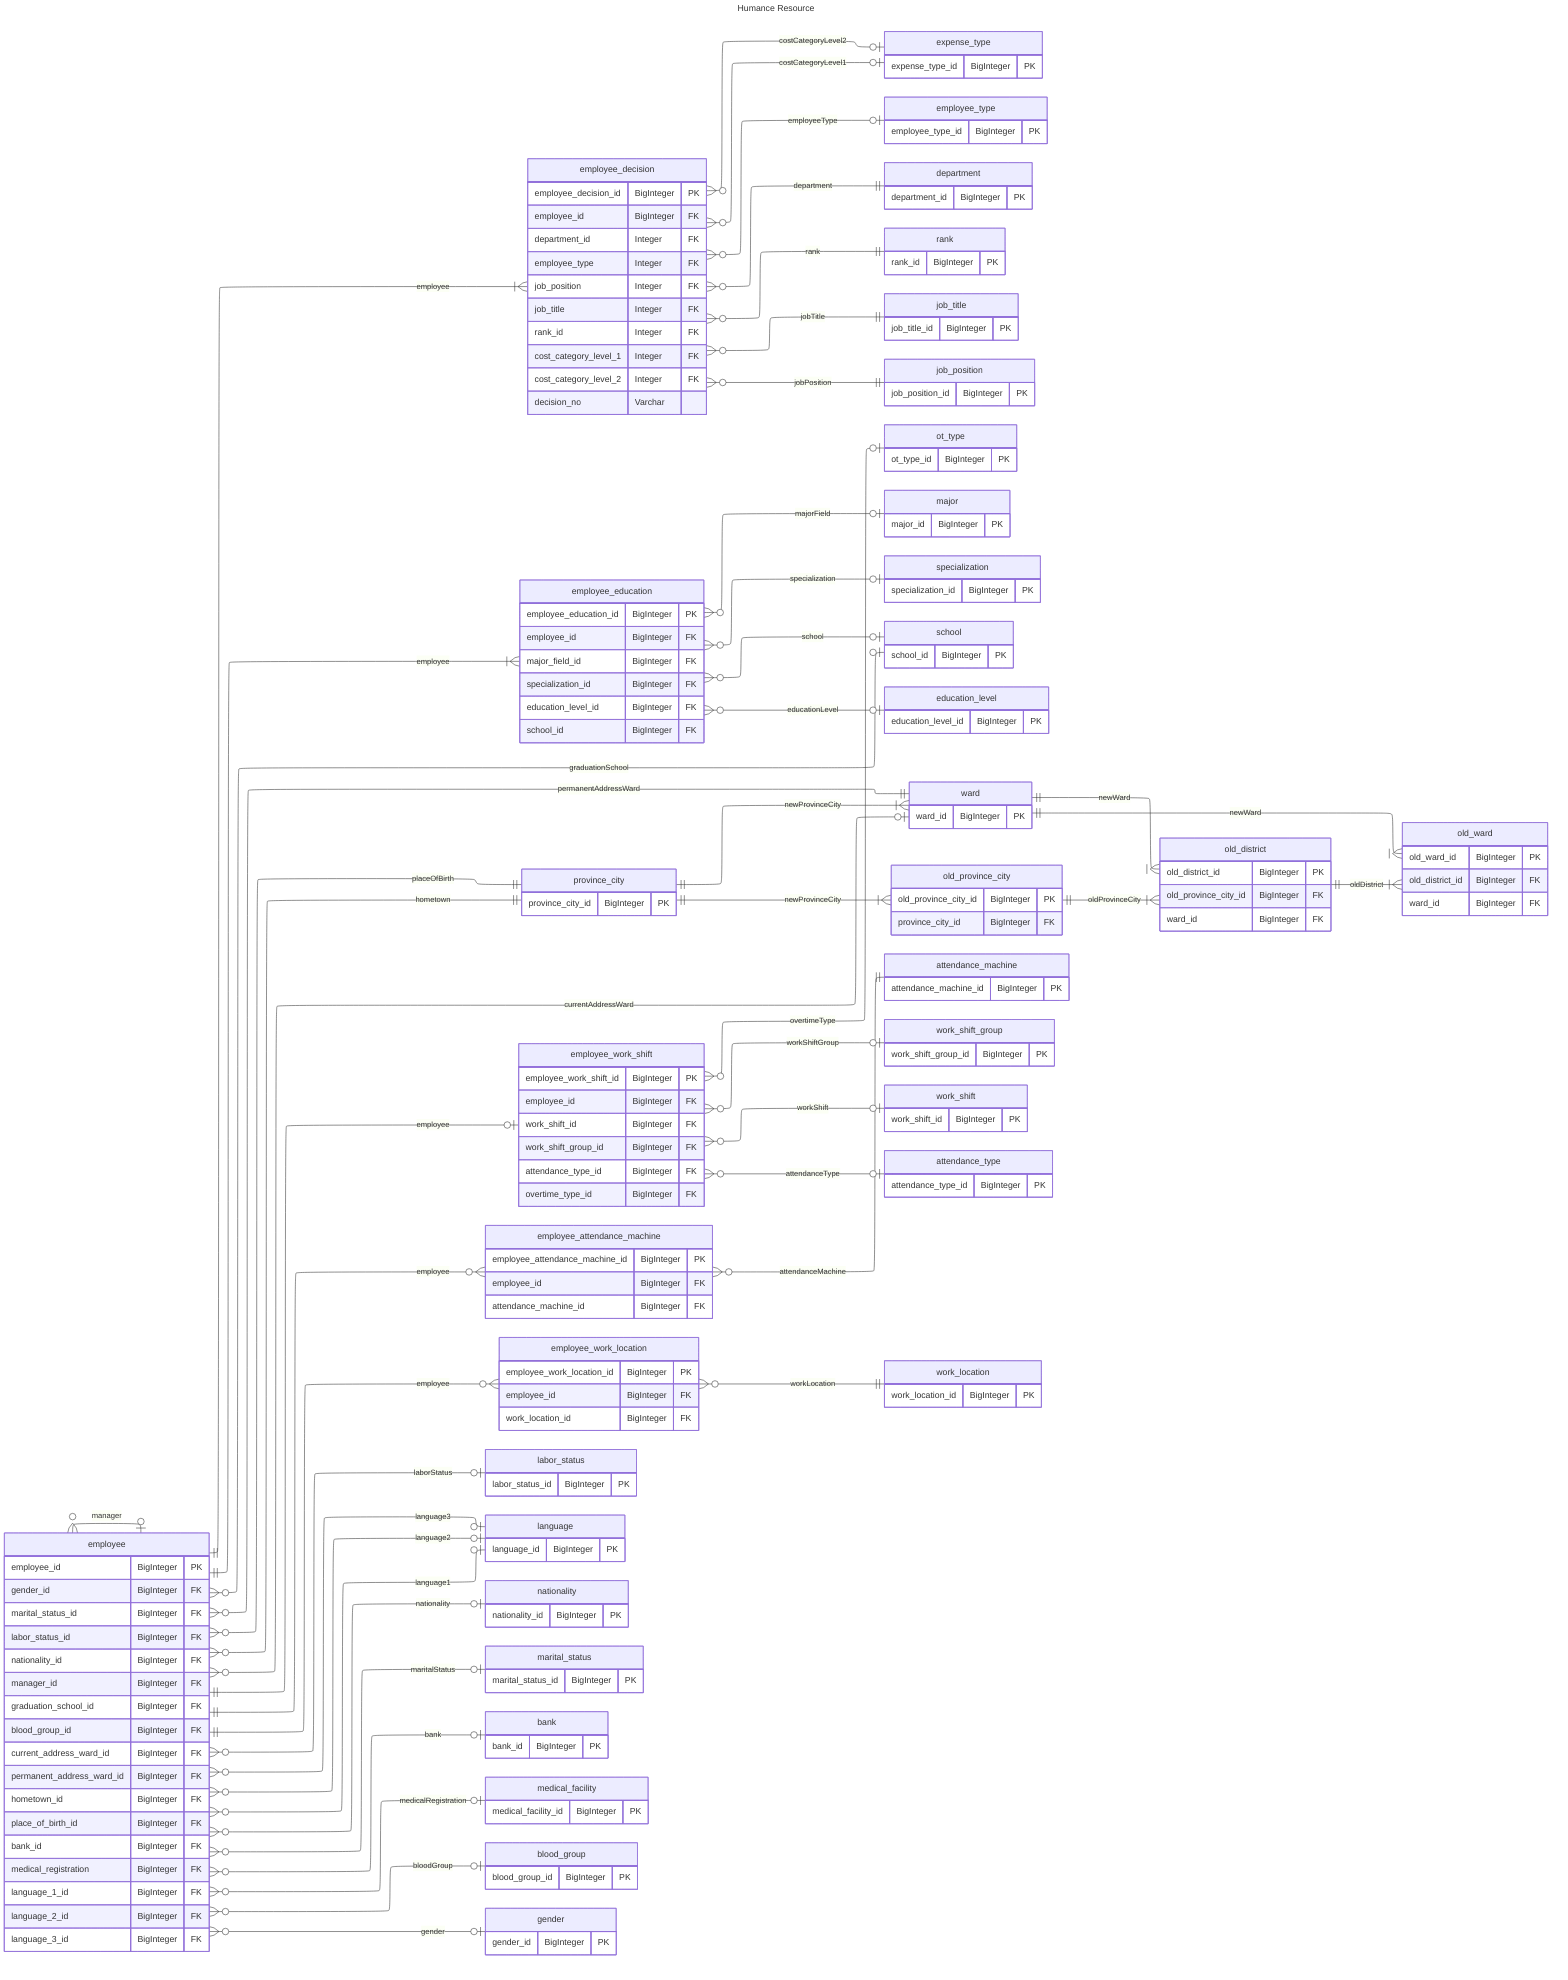 ---
title: Humance Resource
config:
  layout: elk
---
erDiagram
Direction LR
    employee {
        employee_id BigInteger PK
        gender_id BigInteger FK
        marital_status_id BigInteger FK
        labor_status_id BigInteger FK
        nationality_id BigInteger FK
        manager_id BigInteger FK
        graduation_school_id BigInteger FK
        blood_group_id BigInteger FK
        current_address_ward_id BigInteger FK
        permanent_address_ward_id BigInteger FK
        hometown_id BigInteger FK
        place_of_birth_id BigInteger FK
        bank_id BigInteger FK
        medical_registration BigInteger FK
        language_1_id BigInteger FK
        language_2_id BigInteger FK
        language_3_id BigInteger FK
    }
    employee_decision {
        employee_decision_id BigInteger PK
        employee_id BigInteger FK
        department_id Integer FK
        employee_type Integer FK
        job_position Integer FK
        job_title Integer FK
        rank_id Integer FK
        cost_category_level_1 Integer FK
        cost_category_level_2 Integer FK
        decision_no Varchar
    }
    employee_education {
        employee_education_id BigInteger PK
        employee_id BigInteger FK
        major_field_id BigInteger FK
        specialization_id BigInteger FK
        education_level_id BigInteger FK
        school_id BigInteger FK
    }
    employee_work_shift {
        employee_work_shift_id BigInteger PK
        employee_id BigInteger FK
        work_shift_id BigInteger FK
        work_shift_group_id BigInteger FK
        attendance_type_id BigInteger FK
        overtime_type_id BigInteger FK
    }
    employee_attendance_machine {
        employee_attendance_machine_id BigInteger PK
        employee_id BigInteger FK
        attendance_machine_id BigInteger FK
    }
    employee_work_location {
        employee_work_location_id BigInteger PK
        employee_id BigInteger FK
        work_location_id BigInteger FK
    }
    expense_type {
        expense_type_id BigInteger PK
    }
    employee_type {
        employee_type_id BigInteger PK
    }
    labor_status {
        labor_status_id BigInteger PK
    }
    department {
        department_id BigInteger PK
    }
    rank {
        rank_id BigInteger PK
    }
    job_title {
        job_title_id BigInteger PK
    }
    job_position {
        job_position_id BigInteger PK
    }
    language {
        language_id BigInteger PK
    }
    nationality {
        nationality_id BigInteger PK
    }
    marital_status {
        marital_status_id BigInteger PK
    }
    bank{
        bank_id BigInteger PK
    }
    ot_type{
        ot_type_id BigInteger PK
    }
    major{
        major_id BigInteger PK
    }
    specialization{
        specialization_id BigInteger PK
    }
    school{
        school_id BigInteger PK
    }
    education_level{
        education_level_id BigInteger PK
    }
    province_city{
        province_city_id BigInteger PK
    }
    ward {
        ward_id BigInteger PK
    }
    old_province_city{
        old_province_city_id BigInteger PK
        province_city_id BigInteger FK
    }
    old_district{
        old_district_id BigInteger PK
        old_province_city_id BigInteger FK
        ward_id BigInteger FK
    }
    old_ward {
        old_ward_id BigInteger PK
        old_district_id BigInteger FK
        ward_id BigInteger FK
    }
    attendance_machine{
        attendance_machine_id BigInteger PK
    }
    work_shift_group{
        work_shift_group_id BigInteger PK
    }
    work_shift{
        work_shift_id BigInteger PK
    }
    attendance_type{
        attendance_type_id BigInteger PK
    }
    medical_facility{
        medical_facility_id BigInteger PK
    }
    blood_group{
        blood_group_id BigInteger PK
    }
    gender{
        gender_id BigInteger PK
    }
    work_location{
        work_location_id BigInteger PK
    }

        %% ==== ENTITY CHÍNH ====
    employee ||--|{ employee_decision : employee
    employee ||--|{ employee_education : employee
    employee ||--o{ employee_attendance_machine : employee
    employee ||--o{ employee_work_location : employee
    employee }o--o| blood_group : bloodGroup

    employee_work_location }o--|| work_location: workLocation

    employee }o--o| ward : currentAddressWard
    employee }o--|| ward : permanentAddressWard
    employee }o--|| province_city : hometown
    employee }o--|| province_city : placeOfBirth

    %% ==== LIÊN KẾT DANH MỤC ====
    employee }o--o| gender : gender
    employee }o--o| marital_status : maritalStatus
    employee }o--o| nationality : nationality
    employee }o--o| labor_status : laborStatus
    employee }o--o| language  : language1
    employee }o--o| language  : language2
    employee }o--o| language  : language3
    employee }o--o| school  : graduationSchool

    employee }o--o| bank : bank

    employee_decision }o--o| expense_type: costCategoryLevel1
    employee_decision }o--o| expense_type: costCategoryLevel2

    employee_decision }o--|| department : department
    employee_decision }o--|| job_position : jobPosition
    employee_decision }o--|| rank : rank
    employee_decision }o--o| employee_type : employeeType
    employee_decision }o--|| job_title : jobTitle
    employee }o--o| employee: manager

    employee_education }o--o|  education_level: educationLevel
    employee_education }o--o| school : school
    employee_education }o--o| major : majorField
    employee_education }o--o| specialization : specialization

    employee }o--o| medical_facility : medicalRegistration

    employee_attendance_machine }o--|| attendance_machine : attendanceMachine
    employee ||--o| employee_work_shift: employee
    employee_work_shift }o--o| work_shift: workShift
    employee_work_shift }o--o| work_shift_group: workShiftGroup
    employee_work_shift }o--o| attendance_type : attendanceType
    employee_work_shift }o--o| ot_type : overtimeType

    province_city ||--|{ old_province_city: newProvinceCity
    ward ||--|{ old_district: newWard
    ward ||--|{ old_ward: newWard
    old_province_city ||--|{ old_district : oldProvinceCity
    old_district ||--|{ old_ward : oldDistrict
    province_city ||--|{ ward: newProvinceCity
